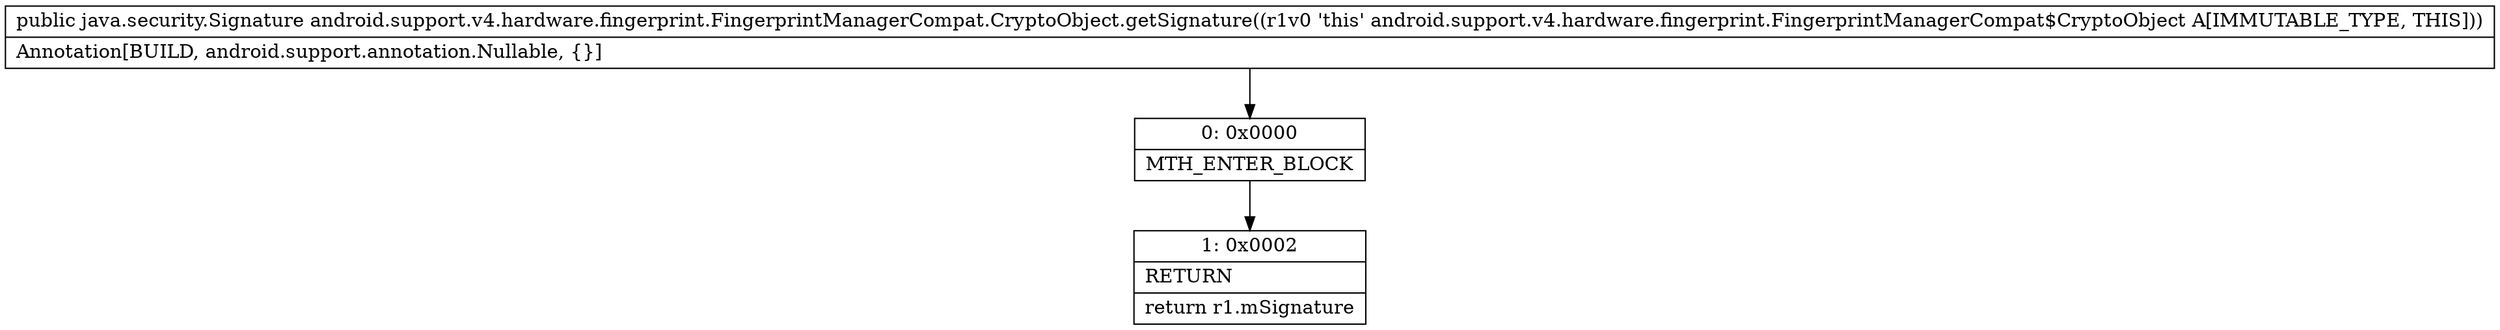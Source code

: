 digraph "CFG forandroid.support.v4.hardware.fingerprint.FingerprintManagerCompat.CryptoObject.getSignature()Ljava\/security\/Signature;" {
Node_0 [shape=record,label="{0\:\ 0x0000|MTH_ENTER_BLOCK\l}"];
Node_1 [shape=record,label="{1\:\ 0x0002|RETURN\l|return r1.mSignature\l}"];
MethodNode[shape=record,label="{public java.security.Signature android.support.v4.hardware.fingerprint.FingerprintManagerCompat.CryptoObject.getSignature((r1v0 'this' android.support.v4.hardware.fingerprint.FingerprintManagerCompat$CryptoObject A[IMMUTABLE_TYPE, THIS]))  | Annotation[BUILD, android.support.annotation.Nullable, \{\}]\l}"];
MethodNode -> Node_0;
Node_0 -> Node_1;
}


